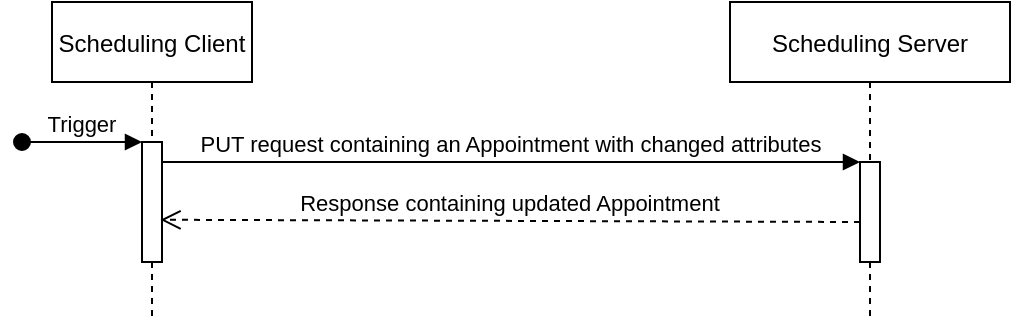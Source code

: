 <mxfile>
    <diagram name="Seite-1" id="WJX_U9h5nkhjxvfmdbLc">
        <mxGraphModel dx="524" dy="-14" grid="1" gridSize="10" guides="1" tooltips="1" connect="1" arrows="1" fold="1" page="1" pageScale="1" pageWidth="827" pageHeight="1169" math="0" shadow="0">
            <root>
                <mxCell id="0"/>
                <mxCell id="1" parent="0"/>
                <mxCell id="KMIlPVBciEMnDsCh0Et--1" value="Scheduling Client" style="shape=umlLifeline;perimeter=lifelinePerimeter;container=1;collapsible=0;recursiveResize=0;rounded=0;shadow=0;strokeWidth=1;" parent="1" vertex="1">
                    <mxGeometry x="121" y="1490" width="100" height="160" as="geometry"/>
                </mxCell>
                <mxCell id="KMIlPVBciEMnDsCh0Et--2" value="" style="points=[];perimeter=orthogonalPerimeter;rounded=0;shadow=0;strokeWidth=1;" parent="KMIlPVBciEMnDsCh0Et--1" vertex="1">
                    <mxGeometry x="45" y="70" width="10" height="60" as="geometry"/>
                </mxCell>
                <mxCell id="KMIlPVBciEMnDsCh0Et--3" value="Trigger" style="verticalAlign=bottom;startArrow=oval;endArrow=block;startSize=8;shadow=0;strokeWidth=1;" parent="KMIlPVBciEMnDsCh0Et--1" target="KMIlPVBciEMnDsCh0Et--2" edge="1">
                    <mxGeometry relative="1" as="geometry">
                        <mxPoint x="-15" y="70" as="sourcePoint"/>
                    </mxGeometry>
                </mxCell>
                <mxCell id="KMIlPVBciEMnDsCh0Et--4" value="Scheduling Server" style="shape=umlLifeline;perimeter=lifelinePerimeter;container=1;collapsible=0;recursiveResize=0;rounded=0;shadow=0;strokeWidth=1;" parent="1" vertex="1">
                    <mxGeometry x="460" y="1490" width="140" height="160" as="geometry"/>
                </mxCell>
                <mxCell id="KMIlPVBciEMnDsCh0Et--5" value="" style="points=[];perimeter=orthogonalPerimeter;rounded=0;shadow=0;strokeWidth=1;" parent="KMIlPVBciEMnDsCh0Et--4" vertex="1">
                    <mxGeometry x="65" y="80" width="10" height="50" as="geometry"/>
                </mxCell>
                <mxCell id="KMIlPVBciEMnDsCh0Et--6" value="Response containing updated Appointment" style="verticalAlign=bottom;endArrow=open;dashed=1;endSize=8;exitX=0;exitY=0.95;shadow=0;strokeWidth=1;entryX=0.925;entryY=0.648;entryDx=0;entryDy=0;entryPerimeter=0;" parent="KMIlPVBciEMnDsCh0Et--4" edge="1" target="KMIlPVBciEMnDsCh0Et--2">
                    <mxGeometry relative="1" as="geometry">
                        <mxPoint x="-265" y="110.0" as="targetPoint"/>
                        <mxPoint x="65" y="110.0" as="sourcePoint"/>
                    </mxGeometry>
                </mxCell>
                <mxCell id="KMIlPVBciEMnDsCh0Et--7" value="PUT request containing an Appointment with changed attributes" style="verticalAlign=bottom;endArrow=block;entryX=0;entryY=0;shadow=0;strokeWidth=1;" parent="1" source="KMIlPVBciEMnDsCh0Et--2" target="KMIlPVBciEMnDsCh0Et--5" edge="1">
                    <mxGeometry relative="1" as="geometry">
                        <mxPoint x="276" y="1570" as="sourcePoint"/>
                    </mxGeometry>
                </mxCell>
            </root>
        </mxGraphModel>
    </diagram>
</mxfile>